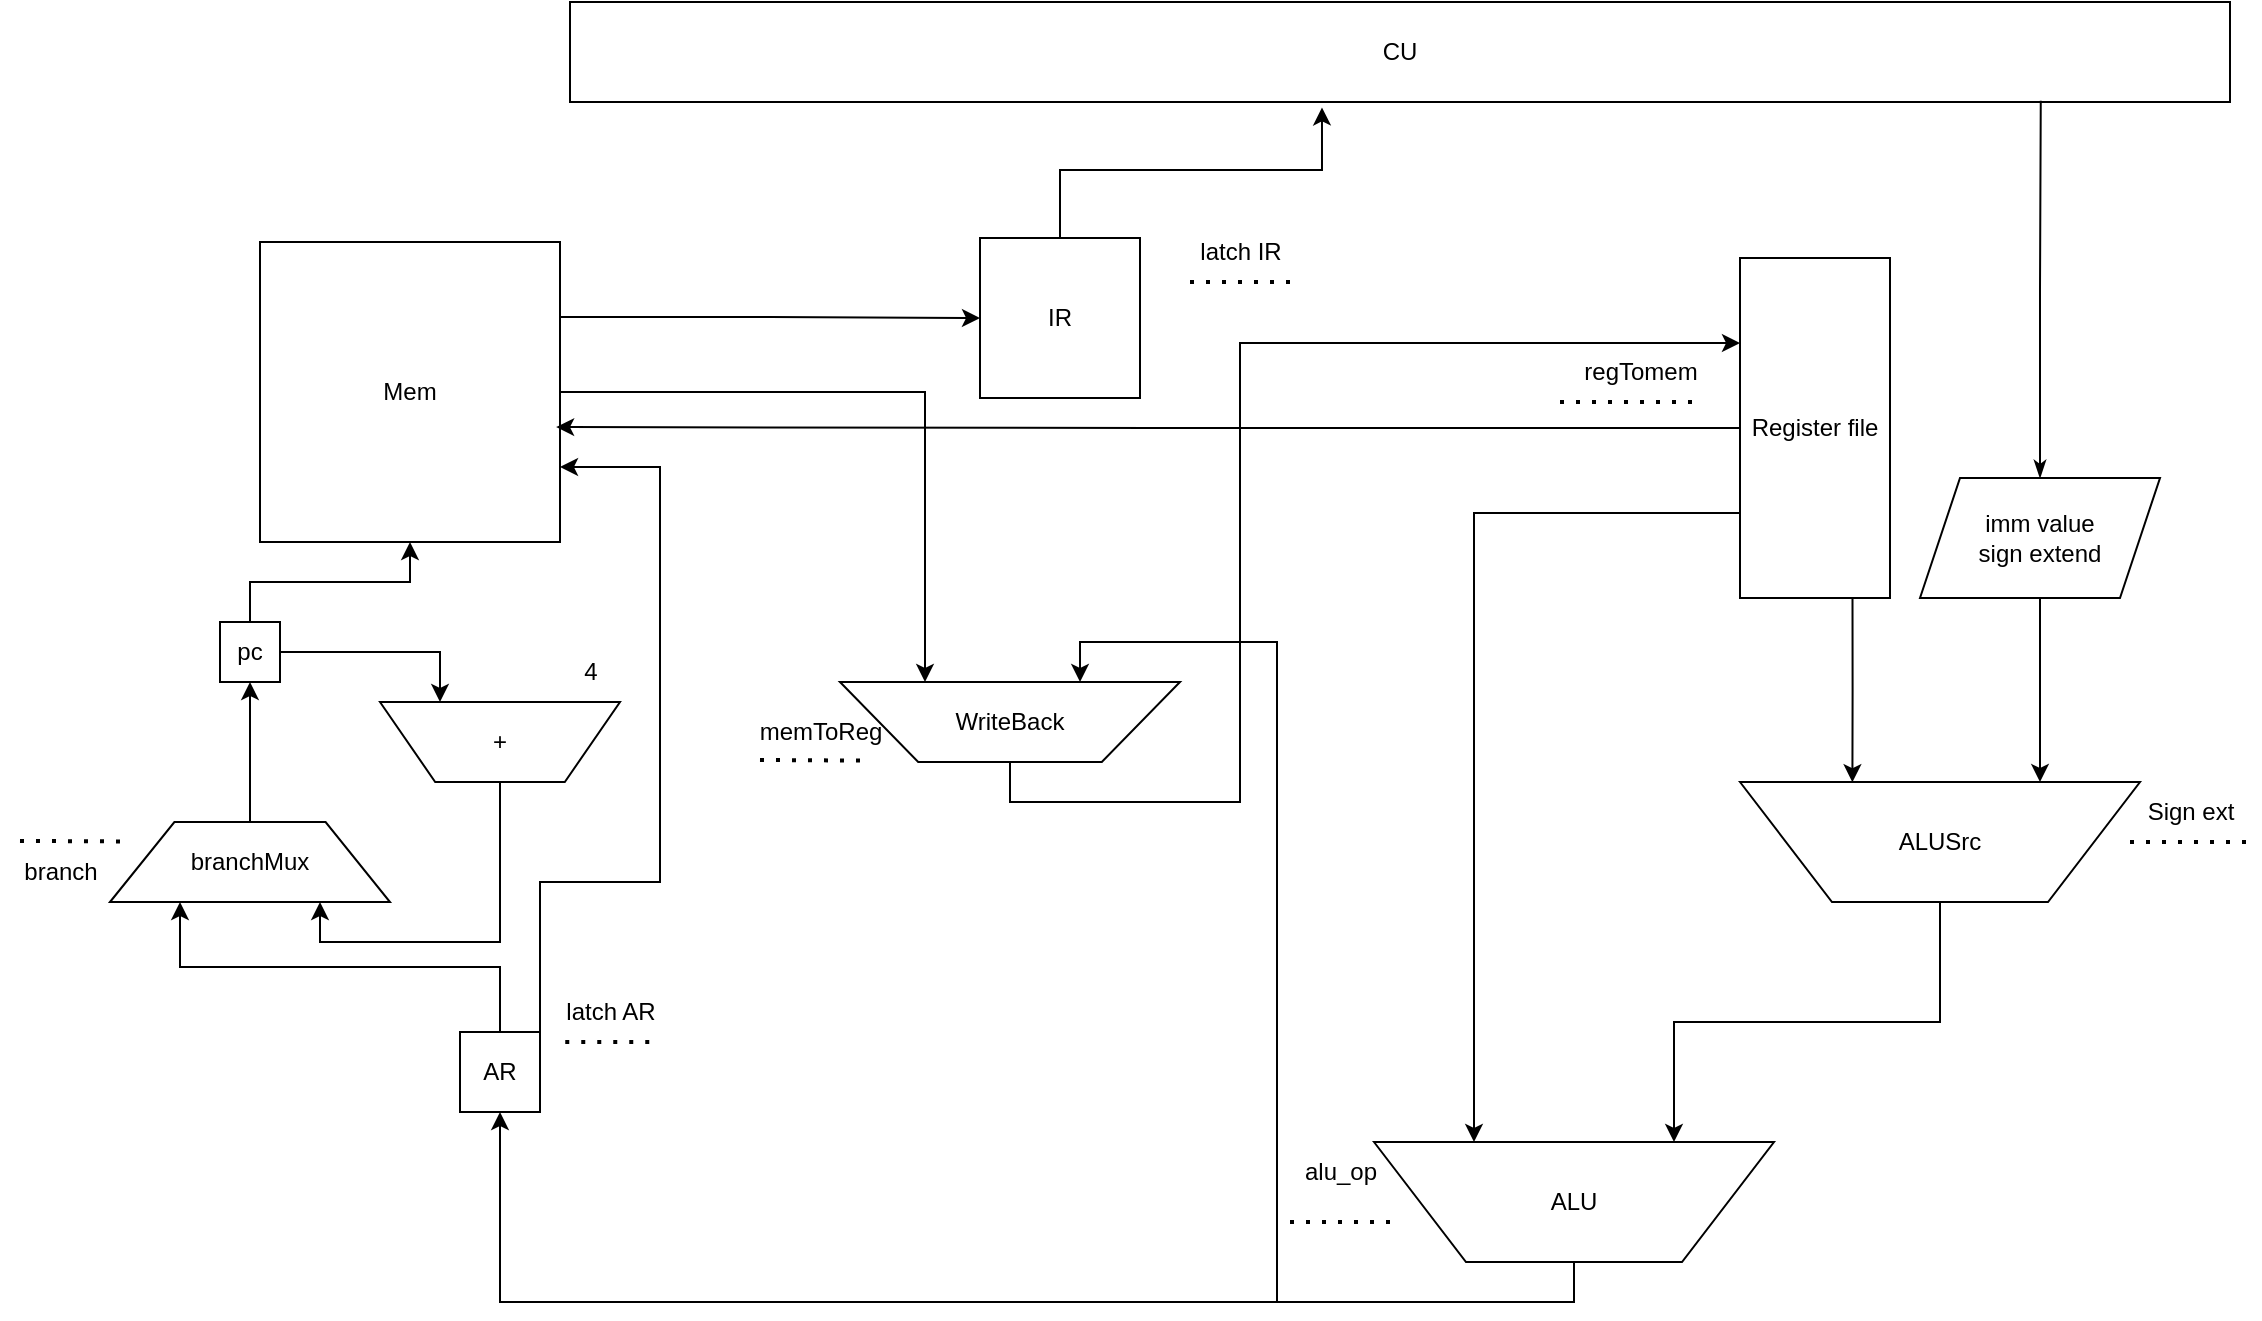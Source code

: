 <mxfile version="26.0.9">
  <diagram name="Страница — 1" id="S2KzS81yPY7KGjw3_pqM">
    <mxGraphModel dx="1863" dy="755" grid="1" gridSize="10" guides="1" tooltips="1" connect="1" arrows="1" fold="1" page="1" pageScale="1" pageWidth="827" pageHeight="1169" math="0" shadow="0">
      <root>
        <mxCell id="0" />
        <mxCell id="1" parent="0" />
        <mxCell id="ujdgUaV7rr-wv9tQXF2l-4" style="edgeStyle=orthogonalEdgeStyle;rounded=0;orthogonalLoop=1;jettySize=auto;html=1;exitX=1;exitY=0.25;exitDx=0;exitDy=0;entryX=0;entryY=0.5;entryDx=0;entryDy=0;" edge="1" parent="1" source="ujdgUaV7rr-wv9tQXF2l-1" target="ujdgUaV7rr-wv9tQXF2l-3">
          <mxGeometry relative="1" as="geometry" />
        </mxCell>
        <mxCell id="ujdgUaV7rr-wv9tQXF2l-54" style="edgeStyle=orthogonalEdgeStyle;rounded=0;orthogonalLoop=1;jettySize=auto;html=1;exitX=1;exitY=0.5;exitDx=0;exitDy=0;entryX=0.25;entryY=0;entryDx=0;entryDy=0;" edge="1" parent="1" source="ujdgUaV7rr-wv9tQXF2l-1" target="ujdgUaV7rr-wv9tQXF2l-31">
          <mxGeometry relative="1" as="geometry" />
        </mxCell>
        <mxCell id="ujdgUaV7rr-wv9tQXF2l-1" value="Mem" style="whiteSpace=wrap;html=1;aspect=fixed;" vertex="1" parent="1">
          <mxGeometry x="70" y="190" width="150" height="150" as="geometry" />
        </mxCell>
        <mxCell id="ujdgUaV7rr-wv9tQXF2l-2" value="CU" style="rounded=0;whiteSpace=wrap;html=1;" vertex="1" parent="1">
          <mxGeometry x="225" y="70" width="830" height="50" as="geometry" />
        </mxCell>
        <mxCell id="ujdgUaV7rr-wv9tQXF2l-3" value="IR" style="whiteSpace=wrap;html=1;aspect=fixed;" vertex="1" parent="1">
          <mxGeometry x="430" y="188" width="80" height="80" as="geometry" />
        </mxCell>
        <mxCell id="ujdgUaV7rr-wv9tQXF2l-8" value="" style="endArrow=none;dashed=1;html=1;dashPattern=1 3;strokeWidth=2;rounded=0;" edge="1" parent="1">
          <mxGeometry width="50" height="50" relative="1" as="geometry">
            <mxPoint x="535" y="210" as="sourcePoint" />
            <mxPoint x="585" y="210" as="targetPoint" />
          </mxGeometry>
        </mxCell>
        <mxCell id="ujdgUaV7rr-wv9tQXF2l-9" value="latch IR" style="text;html=1;align=center;verticalAlign=middle;resizable=0;points=[];autosize=1;strokeColor=none;fillColor=none;" vertex="1" parent="1">
          <mxGeometry x="530" y="180" width="60" height="30" as="geometry" />
        </mxCell>
        <mxCell id="ujdgUaV7rr-wv9tQXF2l-10" style="edgeStyle=orthogonalEdgeStyle;rounded=0;orthogonalLoop=1;jettySize=auto;html=1;exitX=0.5;exitY=0;exitDx=0;exitDy=0;entryX=0.453;entryY=1.054;entryDx=0;entryDy=0;entryPerimeter=0;" edge="1" parent="1" source="ujdgUaV7rr-wv9tQXF2l-3" target="ujdgUaV7rr-wv9tQXF2l-2">
          <mxGeometry relative="1" as="geometry" />
        </mxCell>
        <mxCell id="ujdgUaV7rr-wv9tQXF2l-40" style="edgeStyle=orthogonalEdgeStyle;rounded=0;orthogonalLoop=1;jettySize=auto;html=1;exitX=0.5;exitY=1;exitDx=0;exitDy=0;entryX=0.75;entryY=0;entryDx=0;entryDy=0;" edge="1" parent="1" source="ujdgUaV7rr-wv9tQXF2l-13" target="ujdgUaV7rr-wv9tQXF2l-19">
          <mxGeometry relative="1" as="geometry" />
        </mxCell>
        <mxCell id="ujdgUaV7rr-wv9tQXF2l-13" value="&lt;div&gt;imm value&lt;/div&gt;sign extend" style="shape=parallelogram;perimeter=parallelogramPerimeter;whiteSpace=wrap;html=1;fixedSize=1;" vertex="1" parent="1">
          <mxGeometry x="900" y="308" width="120" height="60" as="geometry" />
        </mxCell>
        <mxCell id="ujdgUaV7rr-wv9tQXF2l-14" style="edgeStyle=orthogonalEdgeStyle;rounded=0;orthogonalLoop=1;jettySize=auto;html=1;exitX=0.5;exitY=0;exitDx=0;exitDy=0;entryX=0.886;entryY=0.987;entryDx=0;entryDy=0;entryPerimeter=0;startArrow=classicThin;startFill=1;endArrow=none;" edge="1" parent="1" source="ujdgUaV7rr-wv9tQXF2l-13" target="ujdgUaV7rr-wv9tQXF2l-2">
          <mxGeometry relative="1" as="geometry">
            <Array as="points" />
          </mxGeometry>
        </mxCell>
        <mxCell id="ujdgUaV7rr-wv9tQXF2l-16" value="Register file" style="rounded=0;whiteSpace=wrap;html=1;" vertex="1" parent="1">
          <mxGeometry x="810" y="198" width="75" height="170" as="geometry" />
        </mxCell>
        <mxCell id="ujdgUaV7rr-wv9tQXF2l-28" style="edgeStyle=orthogonalEdgeStyle;rounded=0;orthogonalLoop=1;jettySize=auto;html=1;exitX=0.5;exitY=1;exitDx=0;exitDy=0;entryX=0.75;entryY=0;entryDx=0;entryDy=0;" edge="1" parent="1" source="ujdgUaV7rr-wv9tQXF2l-19" target="ujdgUaV7rr-wv9tQXF2l-25">
          <mxGeometry relative="1" as="geometry" />
        </mxCell>
        <mxCell id="ujdgUaV7rr-wv9tQXF2l-19" value="ALUSrc" style="verticalLabelPosition=middle;verticalAlign=middle;html=1;shape=trapezoid;perimeter=trapezoidPerimeter;whiteSpace=wrap;size=0.23;arcSize=10;flipV=1;labelPosition=center;align=center;" vertex="1" parent="1">
          <mxGeometry x="810" y="460" width="200" height="60" as="geometry" />
        </mxCell>
        <mxCell id="ujdgUaV7rr-wv9tQXF2l-21" style="edgeStyle=orthogonalEdgeStyle;rounded=0;orthogonalLoop=1;jettySize=auto;html=1;exitX=0.75;exitY=1;exitDx=0;exitDy=0;entryX=0.281;entryY=0.998;entryDx=0;entryDy=0;entryPerimeter=0;" edge="1" parent="1" source="ujdgUaV7rr-wv9tQXF2l-16" target="ujdgUaV7rr-wv9tQXF2l-19">
          <mxGeometry relative="1" as="geometry" />
        </mxCell>
        <mxCell id="ujdgUaV7rr-wv9tQXF2l-23" value="" style="endArrow=none;dashed=1;html=1;dashPattern=1 3;strokeWidth=2;rounded=0;" edge="1" parent="1">
          <mxGeometry width="50" height="50" relative="1" as="geometry">
            <mxPoint x="1005" y="490" as="sourcePoint" />
            <mxPoint x="1065" y="490" as="targetPoint" />
          </mxGeometry>
        </mxCell>
        <mxCell id="ujdgUaV7rr-wv9tQXF2l-24" value="Sign ext" style="text;html=1;align=center;verticalAlign=middle;resizable=0;points=[];autosize=1;strokeColor=none;fillColor=none;" vertex="1" parent="1">
          <mxGeometry x="1000" y="460" width="70" height="30" as="geometry" />
        </mxCell>
        <mxCell id="ujdgUaV7rr-wv9tQXF2l-27" style="edgeStyle=orthogonalEdgeStyle;rounded=0;orthogonalLoop=1;jettySize=auto;html=1;exitX=0.25;exitY=0;exitDx=0;exitDy=0;entryX=0;entryY=0.75;entryDx=0;entryDy=0;startArrow=classic;startFill=1;endArrow=none;" edge="1" parent="1" source="ujdgUaV7rr-wv9tQXF2l-25" target="ujdgUaV7rr-wv9tQXF2l-16">
          <mxGeometry relative="1" as="geometry" />
        </mxCell>
        <mxCell id="ujdgUaV7rr-wv9tQXF2l-41" style="edgeStyle=orthogonalEdgeStyle;rounded=0;orthogonalLoop=1;jettySize=auto;html=1;exitX=0.5;exitY=1;exitDx=0;exitDy=0;entryX=0.5;entryY=1;entryDx=0;entryDy=0;" edge="1" parent="1" source="ujdgUaV7rr-wv9tQXF2l-25" target="ujdgUaV7rr-wv9tQXF2l-36">
          <mxGeometry relative="1" as="geometry" />
        </mxCell>
        <mxCell id="ujdgUaV7rr-wv9tQXF2l-25" value="ALU" style="verticalLabelPosition=middle;verticalAlign=middle;html=1;shape=trapezoid;perimeter=trapezoidPerimeter;whiteSpace=wrap;size=0.23;arcSize=10;flipV=1;labelPosition=center;align=center;" vertex="1" parent="1">
          <mxGeometry x="627" y="640" width="200" height="60" as="geometry" />
        </mxCell>
        <mxCell id="ujdgUaV7rr-wv9tQXF2l-29" value="" style="endArrow=none;dashed=1;html=1;dashPattern=1 3;strokeWidth=2;rounded=0;" edge="1" parent="1">
          <mxGeometry width="50" height="50" relative="1" as="geometry">
            <mxPoint x="585" y="680" as="sourcePoint" />
            <mxPoint x="635" y="680" as="targetPoint" />
          </mxGeometry>
        </mxCell>
        <mxCell id="ujdgUaV7rr-wv9tQXF2l-30" value="alu_op" style="text;html=1;align=center;verticalAlign=middle;resizable=0;points=[];autosize=1;strokeColor=none;fillColor=none;" vertex="1" parent="1">
          <mxGeometry x="580" y="640" width="60" height="30" as="geometry" />
        </mxCell>
        <mxCell id="ujdgUaV7rr-wv9tQXF2l-57" style="edgeStyle=orthogonalEdgeStyle;rounded=0;orthogonalLoop=1;jettySize=auto;html=1;exitX=0.5;exitY=1;exitDx=0;exitDy=0;entryX=0;entryY=0.25;entryDx=0;entryDy=0;" edge="1" parent="1" source="ujdgUaV7rr-wv9tQXF2l-31" target="ujdgUaV7rr-wv9tQXF2l-16">
          <mxGeometry relative="1" as="geometry">
            <Array as="points">
              <mxPoint x="445" y="470" />
              <mxPoint x="560" y="470" />
              <mxPoint x="560" y="241" />
            </Array>
          </mxGeometry>
        </mxCell>
        <mxCell id="ujdgUaV7rr-wv9tQXF2l-31" value="WriteBack" style="verticalLabelPosition=middle;verticalAlign=middle;html=1;shape=trapezoid;perimeter=trapezoidPerimeter;whiteSpace=wrap;size=0.23;arcSize=10;flipV=1;labelPosition=center;align=center;" vertex="1" parent="1">
          <mxGeometry x="360" y="410" width="170" height="40" as="geometry" />
        </mxCell>
        <mxCell id="ujdgUaV7rr-wv9tQXF2l-45" style="edgeStyle=orthogonalEdgeStyle;rounded=0;orthogonalLoop=1;jettySize=auto;html=1;exitX=1;exitY=0.5;exitDx=0;exitDy=0;entryX=0.25;entryY=0;entryDx=0;entryDy=0;" edge="1" parent="1" source="ujdgUaV7rr-wv9tQXF2l-32" target="ujdgUaV7rr-wv9tQXF2l-44">
          <mxGeometry relative="1" as="geometry" />
        </mxCell>
        <mxCell id="ujdgUaV7rr-wv9tQXF2l-52" style="edgeStyle=orthogonalEdgeStyle;rounded=0;orthogonalLoop=1;jettySize=auto;html=1;exitX=0.5;exitY=0;exitDx=0;exitDy=0;entryX=0.5;entryY=1;entryDx=0;entryDy=0;" edge="1" parent="1" source="ujdgUaV7rr-wv9tQXF2l-32" target="ujdgUaV7rr-wv9tQXF2l-1">
          <mxGeometry relative="1" as="geometry" />
        </mxCell>
        <mxCell id="ujdgUaV7rr-wv9tQXF2l-32" value="pc" style="whiteSpace=wrap;html=1;aspect=fixed;" vertex="1" parent="1">
          <mxGeometry x="50" y="380" width="30" height="30" as="geometry" />
        </mxCell>
        <mxCell id="ujdgUaV7rr-wv9tQXF2l-33" style="edgeStyle=orthogonalEdgeStyle;rounded=0;orthogonalLoop=1;jettySize=auto;html=1;exitX=0.5;exitY=1;exitDx=0;exitDy=0;entryX=0.706;entryY=1;entryDx=0;entryDy=0;entryPerimeter=0;" edge="1" parent="1" source="ujdgUaV7rr-wv9tQXF2l-25" target="ujdgUaV7rr-wv9tQXF2l-31">
          <mxGeometry relative="1" as="geometry" />
        </mxCell>
        <mxCell id="ujdgUaV7rr-wv9tQXF2l-49" style="edgeStyle=orthogonalEdgeStyle;rounded=0;orthogonalLoop=1;jettySize=auto;html=1;exitX=0.5;exitY=0;exitDx=0;exitDy=0;entryX=0.25;entryY=1;entryDx=0;entryDy=0;" edge="1" parent="1" source="ujdgUaV7rr-wv9tQXF2l-36" target="ujdgUaV7rr-wv9tQXF2l-48">
          <mxGeometry relative="1" as="geometry" />
        </mxCell>
        <mxCell id="ujdgUaV7rr-wv9tQXF2l-53" style="edgeStyle=orthogonalEdgeStyle;rounded=0;orthogonalLoop=1;jettySize=auto;html=1;exitX=0.5;exitY=0;exitDx=0;exitDy=0;entryX=1;entryY=0.75;entryDx=0;entryDy=0;" edge="1" parent="1" source="ujdgUaV7rr-wv9tQXF2l-36" target="ujdgUaV7rr-wv9tQXF2l-1">
          <mxGeometry relative="1" as="geometry">
            <Array as="points">
              <mxPoint x="210" y="585" />
              <mxPoint x="210" y="510" />
              <mxPoint x="270" y="510" />
              <mxPoint x="270" y="302" />
            </Array>
          </mxGeometry>
        </mxCell>
        <mxCell id="ujdgUaV7rr-wv9tQXF2l-36" value="AR" style="whiteSpace=wrap;html=1;aspect=fixed;" vertex="1" parent="1">
          <mxGeometry x="170" y="585" width="40" height="40" as="geometry" />
        </mxCell>
        <mxCell id="ujdgUaV7rr-wv9tQXF2l-37" value="" style="endArrow=none;dashed=1;html=1;dashPattern=1 3;strokeWidth=2;rounded=0;" edge="1" parent="1">
          <mxGeometry width="50" height="50" relative="1" as="geometry">
            <mxPoint x="264.63" y="590" as="sourcePoint" />
            <mxPoint x="220" y="590" as="targetPoint" />
          </mxGeometry>
        </mxCell>
        <mxCell id="ujdgUaV7rr-wv9tQXF2l-38" value="latch AR" style="text;html=1;align=center;verticalAlign=middle;resizable=0;points=[];autosize=1;strokeColor=none;fillColor=none;" vertex="1" parent="1">
          <mxGeometry x="210" y="560" width="70" height="30" as="geometry" />
        </mxCell>
        <mxCell id="ujdgUaV7rr-wv9tQXF2l-50" style="edgeStyle=orthogonalEdgeStyle;rounded=0;orthogonalLoop=1;jettySize=auto;html=1;exitX=0.5;exitY=1;exitDx=0;exitDy=0;entryX=0.75;entryY=1;entryDx=0;entryDy=0;" edge="1" parent="1" source="ujdgUaV7rr-wv9tQXF2l-44" target="ujdgUaV7rr-wv9tQXF2l-48">
          <mxGeometry relative="1" as="geometry" />
        </mxCell>
        <mxCell id="ujdgUaV7rr-wv9tQXF2l-44" value="+" style="verticalLabelPosition=middle;verticalAlign=middle;html=1;shape=trapezoid;perimeter=trapezoidPerimeter;whiteSpace=wrap;size=0.23;arcSize=10;flipV=1;labelPosition=center;align=center;" vertex="1" parent="1">
          <mxGeometry x="130" y="420" width="120" height="40" as="geometry" />
        </mxCell>
        <mxCell id="ujdgUaV7rr-wv9tQXF2l-46" value="4" style="text;html=1;align=center;verticalAlign=middle;resizable=0;points=[];autosize=1;strokeColor=none;fillColor=none;" vertex="1" parent="1">
          <mxGeometry x="220" y="390" width="30" height="30" as="geometry" />
        </mxCell>
        <mxCell id="ujdgUaV7rr-wv9tQXF2l-51" style="edgeStyle=orthogonalEdgeStyle;rounded=0;orthogonalLoop=1;jettySize=auto;html=1;exitX=0.5;exitY=0;exitDx=0;exitDy=0;entryX=0.5;entryY=1;entryDx=0;entryDy=0;" edge="1" parent="1" source="ujdgUaV7rr-wv9tQXF2l-48" target="ujdgUaV7rr-wv9tQXF2l-32">
          <mxGeometry relative="1" as="geometry" />
        </mxCell>
        <mxCell id="ujdgUaV7rr-wv9tQXF2l-48" value="branchMux" style="verticalLabelPosition=middle;verticalAlign=middle;html=1;shape=trapezoid;perimeter=trapezoidPerimeter;whiteSpace=wrap;size=0.23;arcSize=10;flipV=0;labelPosition=center;align=center;" vertex="1" parent="1">
          <mxGeometry x="-5" y="480" width="140" height="40" as="geometry" />
        </mxCell>
        <mxCell id="ujdgUaV7rr-wv9tQXF2l-55" value="memToReg" style="text;html=1;align=center;verticalAlign=middle;resizable=0;points=[];autosize=1;strokeColor=none;fillColor=none;" vertex="1" parent="1">
          <mxGeometry x="310" y="420" width="80" height="30" as="geometry" />
        </mxCell>
        <mxCell id="ujdgUaV7rr-wv9tQXF2l-56" value="" style="endArrow=none;dashed=1;html=1;dashPattern=1 3;strokeWidth=2;rounded=0;" edge="1" parent="1">
          <mxGeometry width="50" height="50" relative="1" as="geometry">
            <mxPoint x="320" y="449" as="sourcePoint" />
            <mxPoint x="370" y="449.29" as="targetPoint" />
          </mxGeometry>
        </mxCell>
        <mxCell id="ujdgUaV7rr-wv9tQXF2l-58" value="" style="endArrow=none;dashed=1;html=1;dashPattern=1 3;strokeWidth=2;rounded=0;" edge="1" parent="1">
          <mxGeometry width="50" height="50" relative="1" as="geometry">
            <mxPoint x="-50" y="489.44" as="sourcePoint" />
            <mxPoint y="489.73" as="targetPoint" />
          </mxGeometry>
        </mxCell>
        <mxCell id="ujdgUaV7rr-wv9tQXF2l-59" value="branch" style="text;html=1;align=center;verticalAlign=middle;resizable=0;points=[];autosize=1;strokeColor=none;fillColor=none;" vertex="1" parent="1">
          <mxGeometry x="-60" y="490" width="60" height="30" as="geometry" />
        </mxCell>
        <mxCell id="ujdgUaV7rr-wv9tQXF2l-60" style="edgeStyle=orthogonalEdgeStyle;rounded=0;orthogonalLoop=1;jettySize=auto;html=1;exitX=0;exitY=0.5;exitDx=0;exitDy=0;entryX=0.987;entryY=0.617;entryDx=0;entryDy=0;entryPerimeter=0;" edge="1" parent="1" source="ujdgUaV7rr-wv9tQXF2l-16" target="ujdgUaV7rr-wv9tQXF2l-1">
          <mxGeometry relative="1" as="geometry" />
        </mxCell>
        <mxCell id="ujdgUaV7rr-wv9tQXF2l-61" value="regTomem" style="text;html=1;align=center;verticalAlign=middle;resizable=0;points=[];autosize=1;strokeColor=none;fillColor=none;" vertex="1" parent="1">
          <mxGeometry x="720" y="240" width="80" height="30" as="geometry" />
        </mxCell>
        <mxCell id="ujdgUaV7rr-wv9tQXF2l-62" value="" style="endArrow=none;dashed=1;html=1;dashPattern=1 3;strokeWidth=2;rounded=0;" edge="1" parent="1">
          <mxGeometry width="50" height="50" relative="1" as="geometry">
            <mxPoint x="720" y="270" as="sourcePoint" />
            <mxPoint x="790" y="270" as="targetPoint" />
          </mxGeometry>
        </mxCell>
      </root>
    </mxGraphModel>
  </diagram>
</mxfile>
